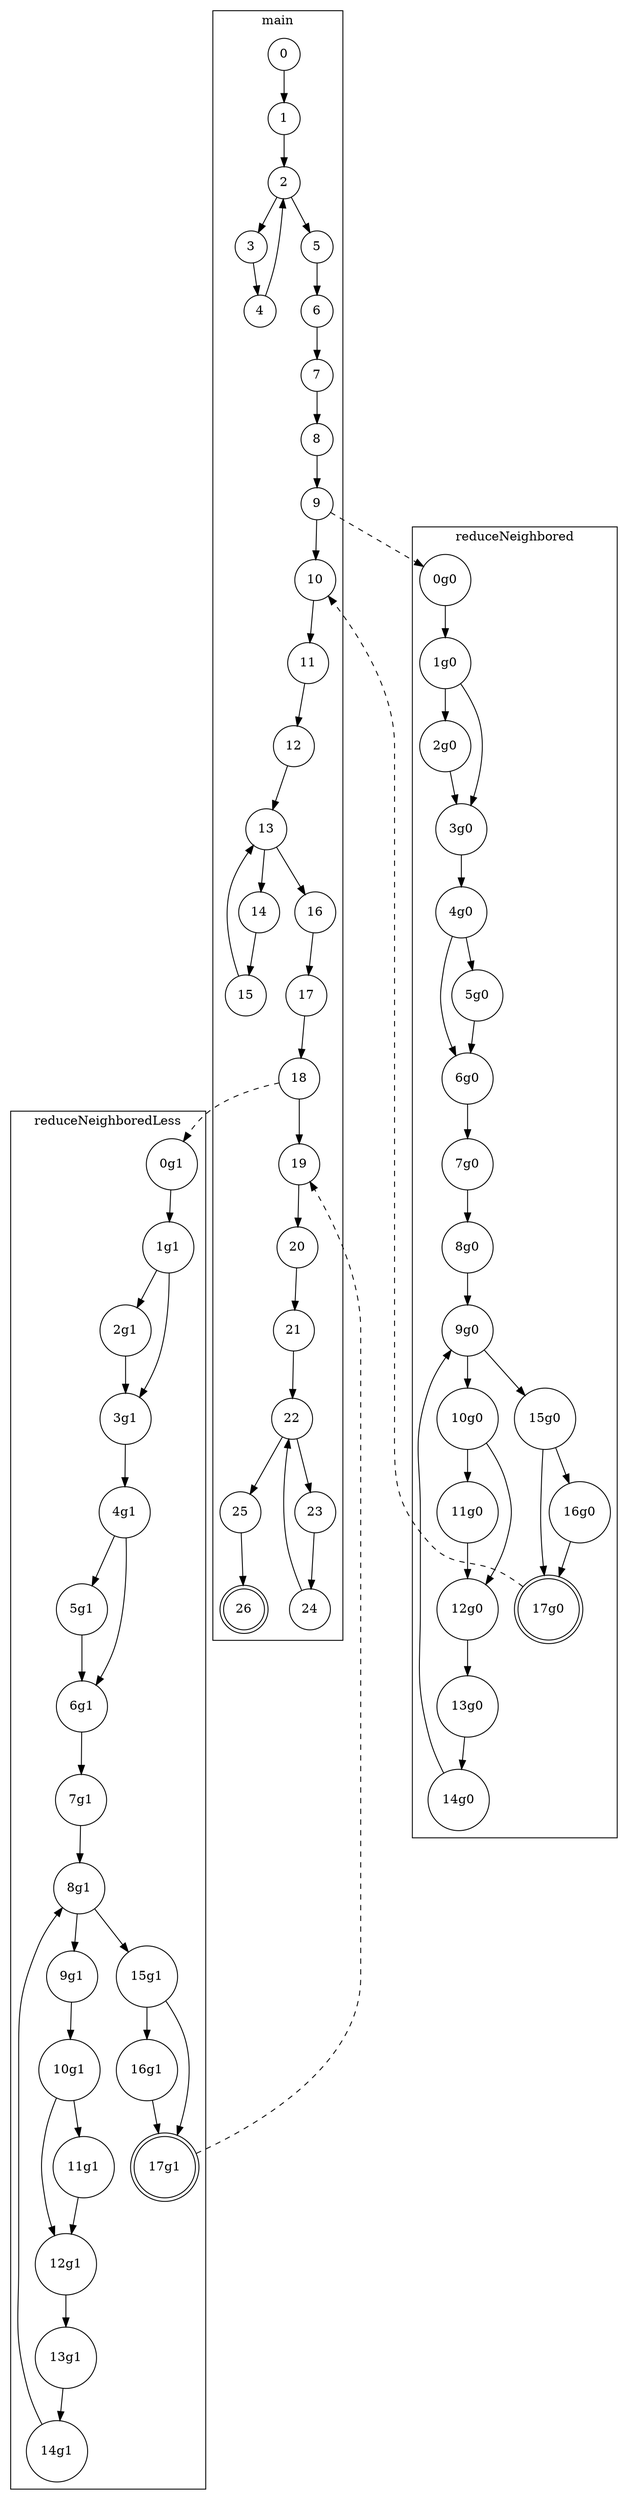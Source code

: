 digraph CFG{
	subgraph cluster_0{
		node [shape = doublecircle] "26";
		node [shape = circle];
		label = "main";
		color=black
		"0" -> "1"; /*beforeloop*/
		"1" -> "2"; /*loop*/
		"2" -> "3"; /*exprStmt*/
		"3" -> "4"; /*loopend*/
		"4" -> "2"; /*loopend*/
		"2" -> "5"; /*exprStmt*/
		"5" -> "6"; /*exprStmt*/
		"6" -> "7"; /*exprStmt*/
		"7" -> "8"; /*exprStmt*/
		"8" -> "9"; /*exprStmt*/
		"9" -> "10"; /*exprStmt*/
		"10" -> "11"; /*exprStmt*/
		"11" -> "12"; /*beforeloop*/
		"12" -> "13"; /*loop*/
		"13" -> "14"; /*exprStmt*/
		"14" -> "15"; /*loopend*/
		"15" -> "13"; /*loopend*/
		"13" -> "16"; /*exprStmt*/
		"16" -> "17"; /*exprStmt*/
		"17" -> "18"; /*exprStmt*/
		"18" -> "19"; /*exprStmt*/
		"19" -> "20"; /*exprStmt*/
		"20" -> "21"; /*beforeloop*/
		"21" -> "22"; /*loop*/
		"22" -> "23"; /*exprStmt*/
		"23" -> "24"; /*loopend*/
		"24" -> "22"; /*loopend*/
		"22" -> "25"; /*exprStmt*/
		"25" -> "26"; /*exprStmt*/
	}
	subgraph cluster_1{
		node [shape = doublecircle] "17g0";
		node [shape = circle];
		label = "reduceNeighbored";
		color=black
		"0g0" -> "1g0"; /*if*/
		"1g0" -> "2g0"; /*then*/
		"2g0" -> "3g0"; /*ifend*/
		"1g0" -> "3g0";/*ifend*/
		"3g0" -> "4g0"; /*if*/
		"4g0" -> "5g0"; /*then*/
		"5g0" -> "6g0"; /*ifend*/
		"4g0" -> "6g0";/*ifend*/
		"6g0" -> "7g0"; /*exprStmt*/
		"7g0" -> "8g0"; /*beforeloop*/
		"8g0" -> "9g0"; /*loop*/
		"9g0" -> "10g0"; /*if*/
		"10g0" -> "11g0"; /*then*/
		"11g0" -> "12g0"; /*ifend*/
		"10g0" -> "12g0";/*ifend*/
		"12g0" -> "13g0"; /*exprStmt*/
		"13g0" -> "14g0"; /*loopend*/
		"14g0" -> "9g0"; /*loopend*/
		"9g0" -> "15g0"; /*if*/
		"15g0" -> "16g0"; /*then*/
		"16g0" -> "17g0"; /*ifend*/
		"15g0" -> "17g0";/*ifend*/
	}
	subgraph cluster_2{
		node [shape = doublecircle] "17g1";
		node [shape = circle];
		label = "reduceNeighboredLess";
		color=black
		"0g1" -> "1g1"; /*if*/
		"1g1" -> "2g1"; /*then*/
		"2g1" -> "3g1"; /*ifend*/
		"1g1" -> "3g1";/*ifend*/
		"3g1" -> "4g1"; /*if*/
		"4g1" -> "5g1"; /*then*/
		"5g1" -> "6g1"; /*ifend*/
		"4g1" -> "6g1";/*ifend*/
		"6g1" -> "7g1"; /*beforeloop*/
		"7g1" -> "8g1"; /*loop*/
		"8g1" -> "9g1"; /*declStmt*/
		"9g1" -> "10g1"; /*if*/
		"10g1" -> "11g1"; /*then*/
		"11g1" -> "12g1"; /*ifend*/
		"10g1" -> "12g1";/*ifend*/
		"12g1" -> "13g1"; /*exprStmt*/
		"13g1" -> "14g1"; /*loopend*/
		"14g1" -> "8g1"; /*loopend*/
		"8g1" -> "15g1"; /*if*/
		"15g1" -> "16g1"; /*then*/
		"16g1" -> "17g1"; /*ifend*/
		"15g1" -> "17g1";/*ifend*/
	}
	"9" -> "0g0" [ style=dashed ];
	"18" -> "0g1" [ style=dashed ];
	"17g0" -> "10" [ style=dashed ];
	"17g1" -> "19" [ style=dashed ];
}